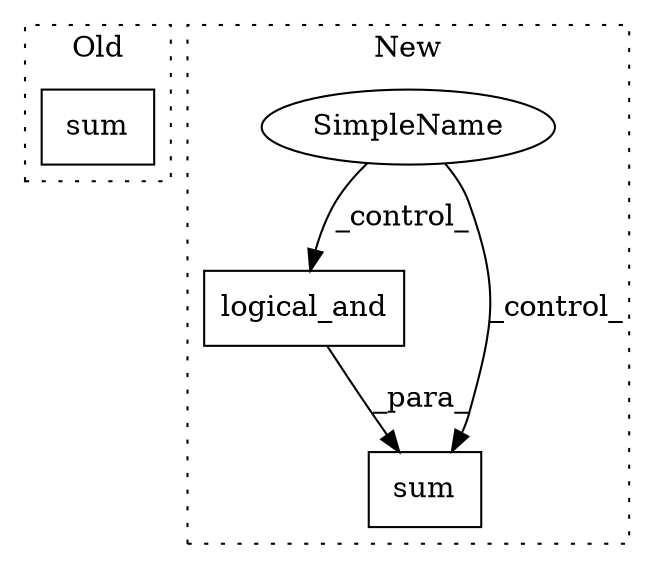 digraph G {
subgraph cluster0 {
1 [label="sum" a="32" s="9156" l="5" shape="box"];
label = "Old";
style="dotted";
}
subgraph cluster1 {
2 [label="logical_and" a="32" s="9425,9464" l="12,1" shape="box"];
3 [label="sum" a="32" s="9475,9492" l="4,1" shape="box"];
4 [label="SimpleName" a="42" s="" l="" shape="ellipse"];
label = "New";
style="dotted";
}
2 -> 3 [label="_para_"];
4 -> 2 [label="_control_"];
4 -> 3 [label="_control_"];
}